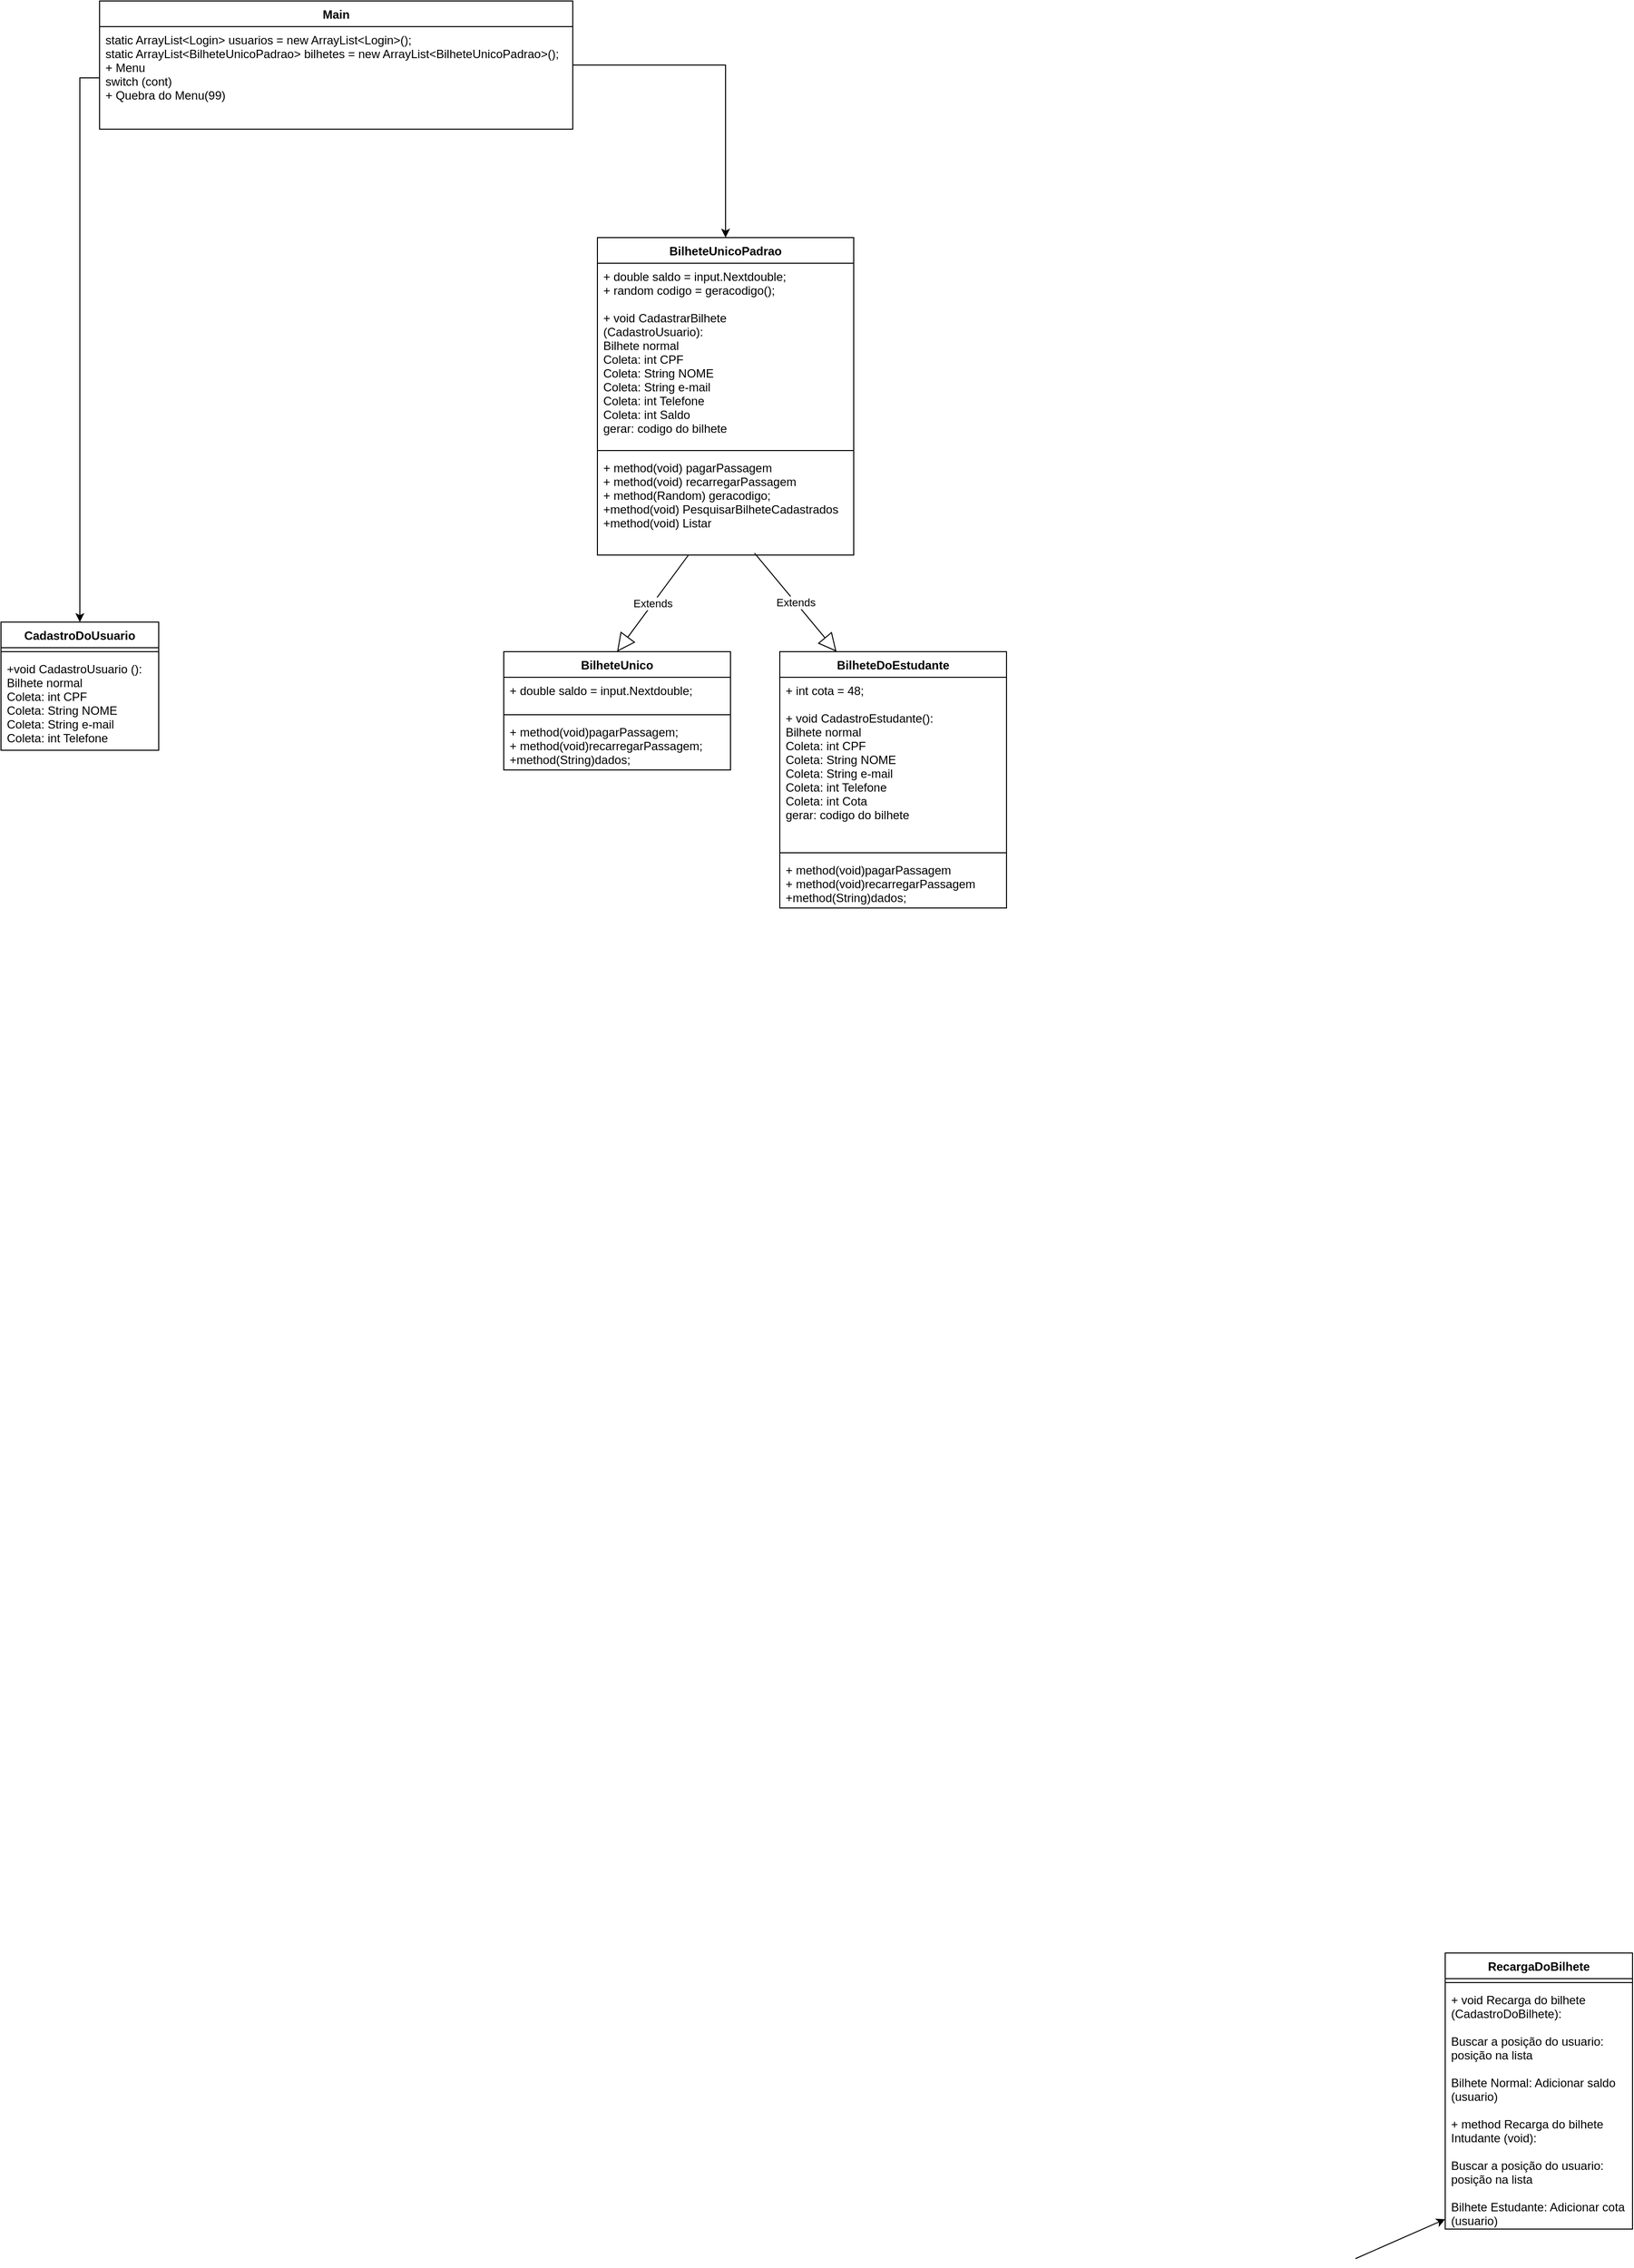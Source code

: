 <mxfile version="20.8.10" type="device"><diagram name="Página-1" id="PNgfyMb01r0DkTqH6cJl"><mxGraphModel dx="2518" dy="2846" grid="1" gridSize="10" guides="1" tooltips="1" connect="1" arrows="1" fold="1" page="1" pageScale="1" pageWidth="827" pageHeight="1169" math="0" shadow="0"><root><mxCell id="0"/><mxCell id="1" parent="0"/><mxCell id="b56_fKJh4543H8TVHqNb-6" style="edgeStyle=orthogonalEdgeStyle;rounded=0;orthogonalLoop=1;jettySize=auto;html=1;" edge="1" parent="1" source="bvwxEhw0EVxtFla_ascL-12" target="-WOFVW91i6SN112sn9jb-12"><mxGeometry relative="1" as="geometry"/></mxCell><mxCell id="bvwxEhw0EVxtFla_ascL-12" value="Main" style="swimlane;fontStyle=1;childLayout=stackLayout;horizontal=1;startSize=26;fillColor=none;horizontalStack=0;resizeParent=1;resizeParentMax=0;resizeLast=0;collapsible=1;marginBottom=0;" parent="1" vertex="1"><mxGeometry x="-860" y="-2180" width="480" height="130" as="geometry"><mxRectangle x="290" y="110" width="100" height="30" as="alternateBounds"/></mxGeometry></mxCell><mxCell id="bvwxEhw0EVxtFla_ascL-13" value="static ArrayList&lt;Login&gt; usuarios = new ArrayList&lt;Login&gt;();&#10;static ArrayList&lt;BilheteUnicoPadrao&gt; bilhetes = new ArrayList&lt;BilheteUnicoPadrao&gt;();&#10;+ Menu&#10;switch (cont) &#10;+ Quebra do Menu(99)" style="text;strokeColor=none;fillColor=none;align=left;verticalAlign=top;spacingLeft=4;spacingRight=4;overflow=hidden;rotatable=0;points=[[0,0.5],[1,0.5]];portConstraint=eastwest;" parent="bvwxEhw0EVxtFla_ascL-12" vertex="1"><mxGeometry y="26" width="480" height="104" as="geometry"/></mxCell><mxCell id="bvwxEhw0EVxtFla_ascL-23" value="" style="endArrow=classic;html=1;rounded=0;" parent="1" edge="1"><mxGeometry width="50" height="50" relative="1" as="geometry"><mxPoint x="414" y="110" as="sourcePoint"/><mxPoint x="505" y="70" as="targetPoint"/></mxGeometry></mxCell><mxCell id="bvwxEhw0EVxtFla_ascL-24" value="RecargaDoBilhete" style="swimlane;fontStyle=1;align=center;verticalAlign=top;childLayout=stackLayout;horizontal=1;startSize=26;horizontalStack=0;resizeParent=1;resizeParentMax=0;resizeLast=0;collapsible=1;marginBottom=0;" parent="1" vertex="1"><mxGeometry x="505" y="-200" width="190" height="280" as="geometry"/></mxCell><mxCell id="bvwxEhw0EVxtFla_ascL-25" value="" style="line;strokeWidth=1;fillColor=none;align=left;verticalAlign=middle;spacingTop=-1;spacingLeft=3;spacingRight=3;rotatable=0;labelPosition=right;points=[];portConstraint=eastwest;strokeColor=inherit;" parent="bvwxEhw0EVxtFla_ascL-24" vertex="1"><mxGeometry y="26" width="190" height="8" as="geometry"/></mxCell><mxCell id="bvwxEhw0EVxtFla_ascL-26" value="+ void Recarga do bilhete&#10;(CadastroDoBilhete):&#10;&#10;Buscar a posição do usuario: &#10;posição na lista&#10;&#10;Bilhete Normal: Adicionar saldo&#10;(usuario)&#10;&#10;+ method Recarga do bilhete &#10;Intudante (void):&#10;&#10;Buscar a posição do usuario:&#10;posição na lista&#10;&#10;Bilhete Estudante: Adicionar cota&#10;(usuario)" style="text;strokeColor=none;fillColor=none;align=left;verticalAlign=top;spacingLeft=4;spacingRight=4;overflow=hidden;rotatable=0;points=[[0,0.5],[1,0.5]];portConstraint=eastwest;fontSize=12;" parent="bvwxEhw0EVxtFla_ascL-24" vertex="1"><mxGeometry y="34" width="190" height="246" as="geometry"/></mxCell><mxCell id="bvwxEhw0EVxtFla_ascL-48" value="CadastroDoUsuario" style="swimlane;fontStyle=1;align=center;verticalAlign=top;childLayout=stackLayout;horizontal=1;startSize=26;horizontalStack=0;resizeParent=1;resizeParentMax=0;resizeLast=0;collapsible=1;marginBottom=0;" parent="1" vertex="1"><mxGeometry x="-960" y="-1550" width="160" height="130" as="geometry"/></mxCell><mxCell id="bvwxEhw0EVxtFla_ascL-49" value="" style="line;strokeWidth=1;fillColor=none;align=left;verticalAlign=middle;spacingTop=-1;spacingLeft=3;spacingRight=3;rotatable=0;labelPosition=right;points=[];portConstraint=eastwest;strokeColor=inherit;" parent="bvwxEhw0EVxtFla_ascL-48" vertex="1"><mxGeometry y="26" width="160" height="8" as="geometry"/></mxCell><mxCell id="bvwxEhw0EVxtFla_ascL-50" value="+void CadastroUsuario ():&#10;Bilhete normal&#10;Coleta: int CPF&#10;Coleta: String NOME&#10;Coleta: String e-mail&#10;Coleta: int Telefone" style="text;strokeColor=none;fillColor=none;align=left;verticalAlign=top;spacingLeft=4;spacingRight=4;overflow=hidden;rotatable=0;points=[[0,0.5],[1,0.5]];portConstraint=eastwest;" parent="bvwxEhw0EVxtFla_ascL-48" vertex="1"><mxGeometry y="34" width="160" height="96" as="geometry"/></mxCell><mxCell id="-WOFVW91i6SN112sn9jb-3" value="BilheteDoEstudante" style="swimlane;fontStyle=1;align=center;verticalAlign=top;childLayout=stackLayout;horizontal=1;startSize=26;horizontalStack=0;resizeParent=1;resizeParentMax=0;resizeLast=0;collapsible=1;marginBottom=0;" parent="1" vertex="1"><mxGeometry x="-170" y="-1520" width="230" height="260" as="geometry"/></mxCell><mxCell id="-WOFVW91i6SN112sn9jb-4" value="+ int cota = 48; &#10;&#10;+ void CadastroEstudante():&#10;Bilhete normal&#10;Coleta: int CPF&#10;Coleta: String NOME&#10;Coleta: String e-mail&#10;Coleta: int Telefone&#10;Coleta: int Cota&#10;gerar: codigo do bilhete" style="text;strokeColor=none;fillColor=none;align=left;verticalAlign=top;spacingLeft=4;spacingRight=4;overflow=hidden;rotatable=0;points=[[0,0.5],[1,0.5]];portConstraint=eastwest;" parent="-WOFVW91i6SN112sn9jb-3" vertex="1"><mxGeometry y="26" width="230" height="174" as="geometry"/></mxCell><mxCell id="-WOFVW91i6SN112sn9jb-5" value="" style="line;strokeWidth=1;fillColor=none;align=left;verticalAlign=middle;spacingTop=-1;spacingLeft=3;spacingRight=3;rotatable=0;labelPosition=right;points=[];portConstraint=eastwest;strokeColor=inherit;" parent="-WOFVW91i6SN112sn9jb-3" vertex="1"><mxGeometry y="200" width="230" height="8" as="geometry"/></mxCell><mxCell id="-WOFVW91i6SN112sn9jb-6" value="+ method(void)pagarPassagem&#10;+ method(void)recarregarPassagem&#10;+method(String)dados;&#10;" style="text;strokeColor=none;fillColor=none;align=left;verticalAlign=top;spacingLeft=4;spacingRight=4;overflow=hidden;rotatable=0;points=[[0,0.5],[1,0.5]];portConstraint=eastwest;" parent="-WOFVW91i6SN112sn9jb-3" vertex="1"><mxGeometry y="208" width="230" height="52" as="geometry"/></mxCell><mxCell id="-WOFVW91i6SN112sn9jb-8" value="BilheteUnico" style="swimlane;fontStyle=1;align=center;verticalAlign=top;childLayout=stackLayout;horizontal=1;startSize=26;horizontalStack=0;resizeParent=1;resizeParentMax=0;resizeLast=0;collapsible=1;marginBottom=0;" parent="1" vertex="1"><mxGeometry x="-450" y="-1520" width="230" height="120" as="geometry"/></mxCell><mxCell id="-WOFVW91i6SN112sn9jb-9" value="+ double saldo = input.Nextdouble;" style="text;strokeColor=none;fillColor=none;align=left;verticalAlign=top;spacingLeft=4;spacingRight=4;overflow=hidden;rotatable=0;points=[[0,0.5],[1,0.5]];portConstraint=eastwest;" parent="-WOFVW91i6SN112sn9jb-8" vertex="1"><mxGeometry y="26" width="230" height="34" as="geometry"/></mxCell><mxCell id="-WOFVW91i6SN112sn9jb-10" value="" style="line;strokeWidth=1;fillColor=none;align=left;verticalAlign=middle;spacingTop=-1;spacingLeft=3;spacingRight=3;rotatable=0;labelPosition=right;points=[];portConstraint=eastwest;strokeColor=inherit;" parent="-WOFVW91i6SN112sn9jb-8" vertex="1"><mxGeometry y="60" width="230" height="8" as="geometry"/></mxCell><mxCell id="-WOFVW91i6SN112sn9jb-11" value="+ method(void)pagarPassagem;&#10;+ method(void)recarregarPassagem;&#10;+method(String)dados;" style="text;strokeColor=none;fillColor=none;align=left;verticalAlign=top;spacingLeft=4;spacingRight=4;overflow=hidden;rotatable=0;points=[[0,0.5],[1,0.5]];portConstraint=eastwest;" parent="-WOFVW91i6SN112sn9jb-8" vertex="1"><mxGeometry y="68" width="230" height="52" as="geometry"/></mxCell><mxCell id="-WOFVW91i6SN112sn9jb-12" value="BilheteUnicoPadrao" style="swimlane;fontStyle=1;align=center;verticalAlign=top;childLayout=stackLayout;horizontal=1;startSize=26;horizontalStack=0;resizeParent=1;resizeParentMax=0;resizeLast=0;collapsible=1;marginBottom=0;" parent="1" vertex="1"><mxGeometry x="-355" y="-1940" width="260" height="322" as="geometry"/></mxCell><mxCell id="-WOFVW91i6SN112sn9jb-13" value="+ double saldo = input.Nextdouble;&#10;+ random codigo = geracodigo();&#10;&#10;+ void CadastrarBilhete&#10;(CadastroUsuario):&#10;Bilhete normal&#10;Coleta: int CPF&#10;Coleta: String NOME&#10;Coleta: String e-mail&#10;Coleta: int Telefone&#10;Coleta: int Saldo&#10;gerar: codigo do bilhete" style="text;strokeColor=none;fillColor=none;align=left;verticalAlign=top;spacingLeft=4;spacingRight=4;overflow=hidden;rotatable=0;points=[[0,0.5],[1,0.5]];portConstraint=eastwest;" parent="-WOFVW91i6SN112sn9jb-12" vertex="1"><mxGeometry y="26" width="260" height="186" as="geometry"/></mxCell><mxCell id="-WOFVW91i6SN112sn9jb-14" value="" style="line;strokeWidth=1;fillColor=none;align=left;verticalAlign=middle;spacingTop=-1;spacingLeft=3;spacingRight=3;rotatable=0;labelPosition=right;points=[];portConstraint=eastwest;strokeColor=inherit;" parent="-WOFVW91i6SN112sn9jb-12" vertex="1"><mxGeometry y="212" width="260" height="8" as="geometry"/></mxCell><mxCell id="-WOFVW91i6SN112sn9jb-15" value="+ method(void) pagarPassagem&#10;+ method(void) recarregarPassagem&#10;+ method(Random) geracodigo;&#10;+method(void) PesquisarBilheteCadastrados&#10;+method(void) Listar&#10;" style="text;strokeColor=none;fillColor=none;align=left;verticalAlign=top;spacingLeft=4;spacingRight=4;overflow=hidden;rotatable=0;points=[[0,0.5],[1,0.5]];portConstraint=eastwest;" parent="-WOFVW91i6SN112sn9jb-12" vertex="1"><mxGeometry y="220" width="260" height="102" as="geometry"/></mxCell><mxCell id="b56_fKJh4543H8TVHqNb-1" value="Extends" style="endArrow=block;endSize=16;endFill=0;html=1;rounded=0;entryX=0.5;entryY=0;entryDx=0;entryDy=0;" edge="1" parent="1" source="-WOFVW91i6SN112sn9jb-15" target="-WOFVW91i6SN112sn9jb-8"><mxGeometry width="160" relative="1" as="geometry"><mxPoint x="-460" y="-1450" as="sourcePoint"/><mxPoint x="-300" y="-1450" as="targetPoint"/></mxGeometry></mxCell><mxCell id="b56_fKJh4543H8TVHqNb-2" value="Extends" style="endArrow=block;endSize=16;endFill=0;html=1;rounded=0;entryX=0.25;entryY=0;entryDx=0;entryDy=0;exitX=0.613;exitY=0.981;exitDx=0;exitDy=0;exitPerimeter=0;" edge="1" parent="1" source="-WOFVW91i6SN112sn9jb-15" target="-WOFVW91i6SN112sn9jb-3"><mxGeometry width="160" relative="1" as="geometry"><mxPoint x="-259.375" y="-1580" as="sourcePoint"/><mxPoint x="-325" y="-1510" as="targetPoint"/></mxGeometry></mxCell><mxCell id="b56_fKJh4543H8TVHqNb-5" style="edgeStyle=orthogonalEdgeStyle;rounded=0;orthogonalLoop=1;jettySize=auto;html=1;" edge="1" parent="1" source="bvwxEhw0EVxtFla_ascL-13" target="bvwxEhw0EVxtFla_ascL-48"><mxGeometry relative="1" as="geometry"/></mxCell></root></mxGraphModel></diagram></mxfile>